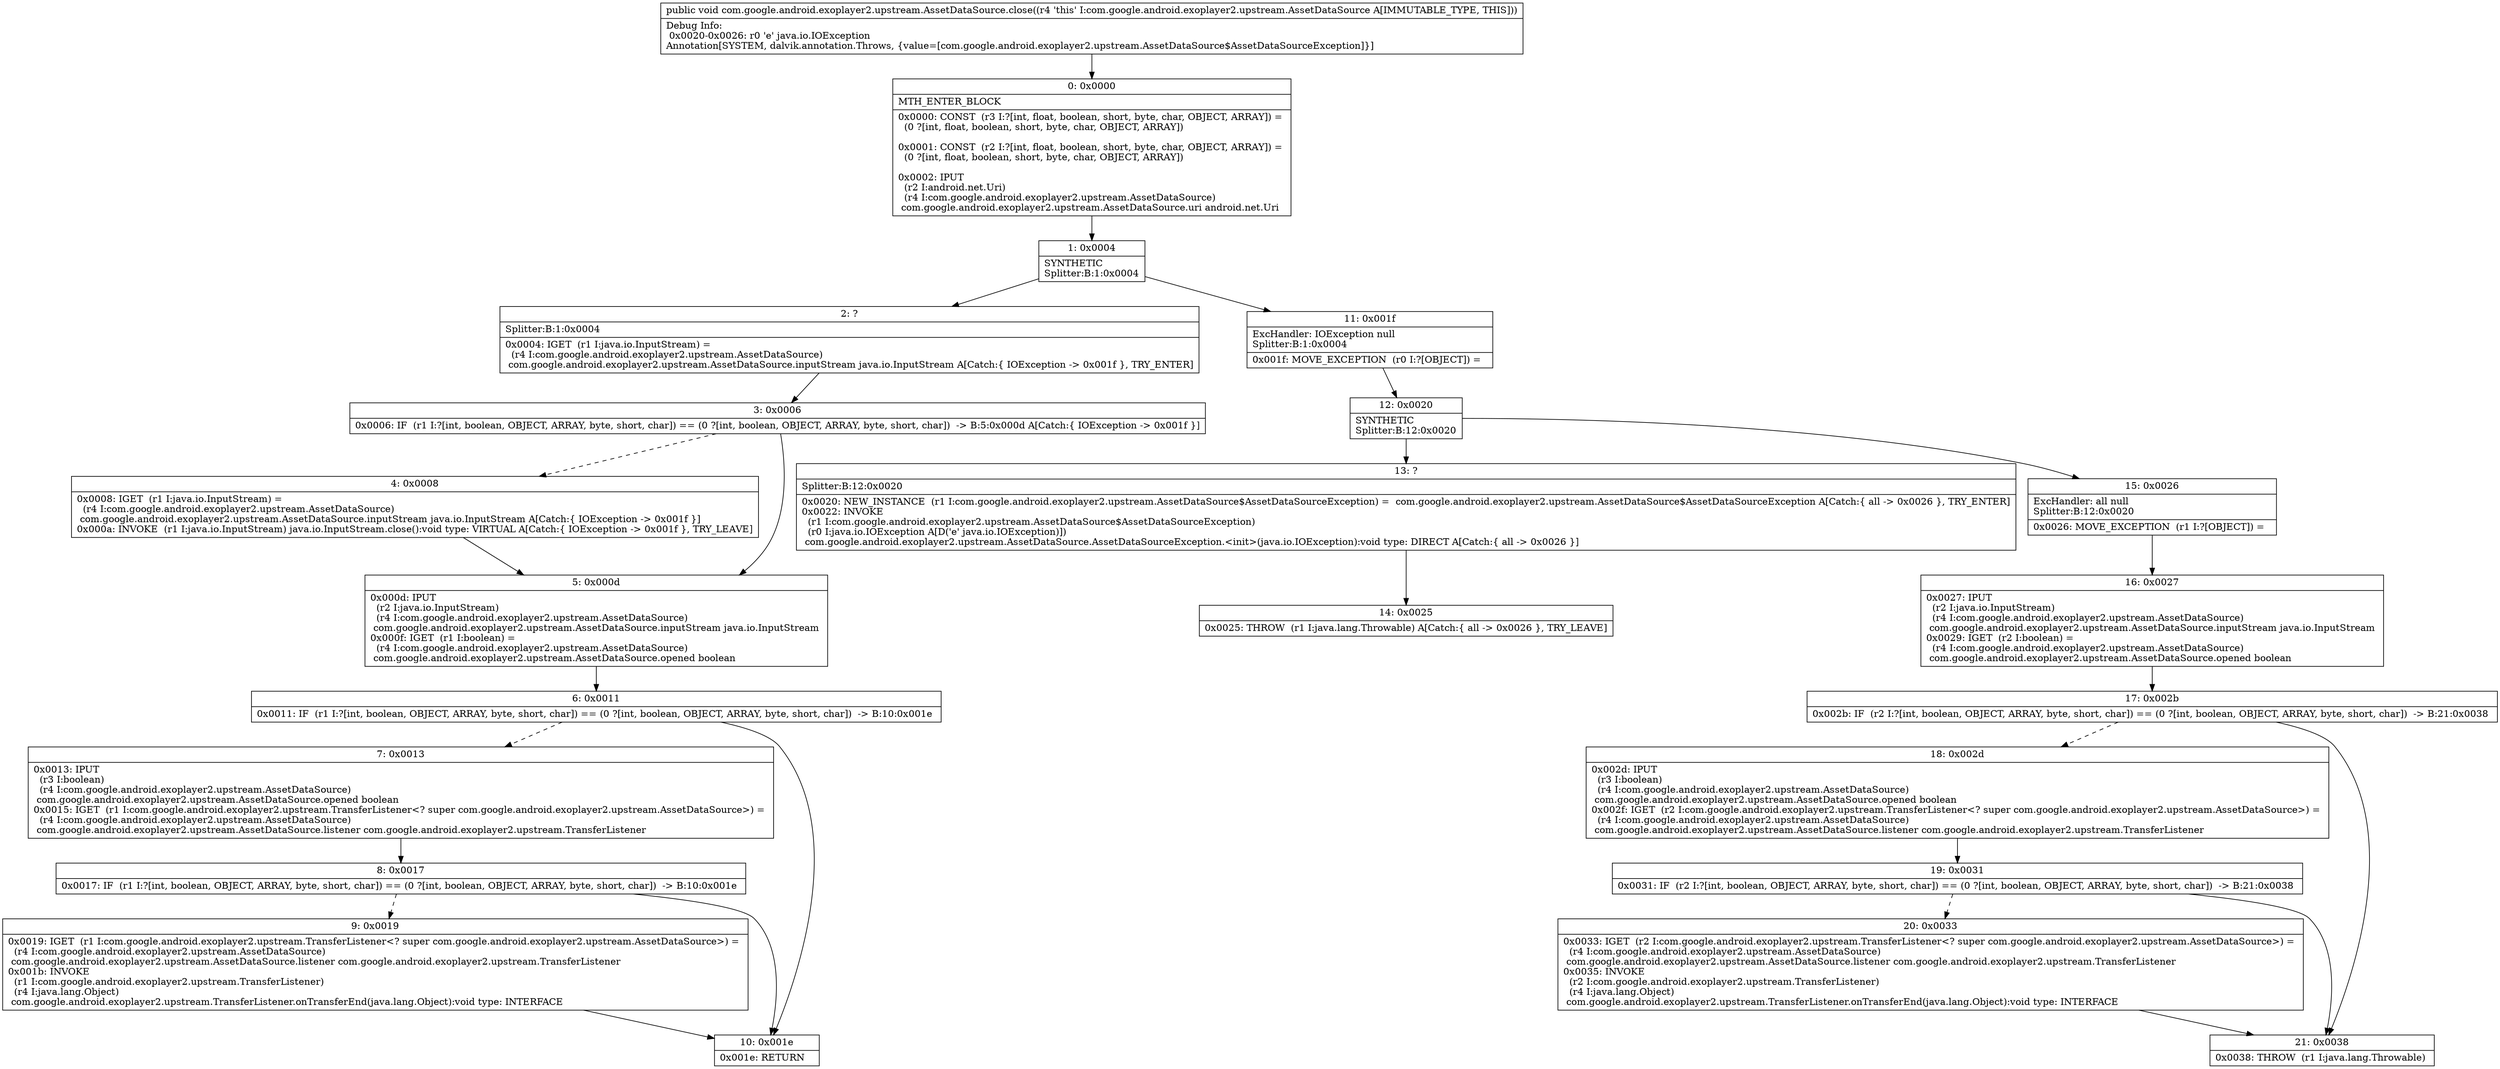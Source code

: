 digraph "CFG forcom.google.android.exoplayer2.upstream.AssetDataSource.close()V" {
Node_0 [shape=record,label="{0\:\ 0x0000|MTH_ENTER_BLOCK\l|0x0000: CONST  (r3 I:?[int, float, boolean, short, byte, char, OBJECT, ARRAY]) = \l  (0 ?[int, float, boolean, short, byte, char, OBJECT, ARRAY])\l \l0x0001: CONST  (r2 I:?[int, float, boolean, short, byte, char, OBJECT, ARRAY]) = \l  (0 ?[int, float, boolean, short, byte, char, OBJECT, ARRAY])\l \l0x0002: IPUT  \l  (r2 I:android.net.Uri)\l  (r4 I:com.google.android.exoplayer2.upstream.AssetDataSource)\l com.google.android.exoplayer2.upstream.AssetDataSource.uri android.net.Uri \l}"];
Node_1 [shape=record,label="{1\:\ 0x0004|SYNTHETIC\lSplitter:B:1:0x0004\l}"];
Node_2 [shape=record,label="{2\:\ ?|Splitter:B:1:0x0004\l|0x0004: IGET  (r1 I:java.io.InputStream) = \l  (r4 I:com.google.android.exoplayer2.upstream.AssetDataSource)\l com.google.android.exoplayer2.upstream.AssetDataSource.inputStream java.io.InputStream A[Catch:\{ IOException \-\> 0x001f \}, TRY_ENTER]\l}"];
Node_3 [shape=record,label="{3\:\ 0x0006|0x0006: IF  (r1 I:?[int, boolean, OBJECT, ARRAY, byte, short, char]) == (0 ?[int, boolean, OBJECT, ARRAY, byte, short, char])  \-\> B:5:0x000d A[Catch:\{ IOException \-\> 0x001f \}]\l}"];
Node_4 [shape=record,label="{4\:\ 0x0008|0x0008: IGET  (r1 I:java.io.InputStream) = \l  (r4 I:com.google.android.exoplayer2.upstream.AssetDataSource)\l com.google.android.exoplayer2.upstream.AssetDataSource.inputStream java.io.InputStream A[Catch:\{ IOException \-\> 0x001f \}]\l0x000a: INVOKE  (r1 I:java.io.InputStream) java.io.InputStream.close():void type: VIRTUAL A[Catch:\{ IOException \-\> 0x001f \}, TRY_LEAVE]\l}"];
Node_5 [shape=record,label="{5\:\ 0x000d|0x000d: IPUT  \l  (r2 I:java.io.InputStream)\l  (r4 I:com.google.android.exoplayer2.upstream.AssetDataSource)\l com.google.android.exoplayer2.upstream.AssetDataSource.inputStream java.io.InputStream \l0x000f: IGET  (r1 I:boolean) = \l  (r4 I:com.google.android.exoplayer2.upstream.AssetDataSource)\l com.google.android.exoplayer2.upstream.AssetDataSource.opened boolean \l}"];
Node_6 [shape=record,label="{6\:\ 0x0011|0x0011: IF  (r1 I:?[int, boolean, OBJECT, ARRAY, byte, short, char]) == (0 ?[int, boolean, OBJECT, ARRAY, byte, short, char])  \-\> B:10:0x001e \l}"];
Node_7 [shape=record,label="{7\:\ 0x0013|0x0013: IPUT  \l  (r3 I:boolean)\l  (r4 I:com.google.android.exoplayer2.upstream.AssetDataSource)\l com.google.android.exoplayer2.upstream.AssetDataSource.opened boolean \l0x0015: IGET  (r1 I:com.google.android.exoplayer2.upstream.TransferListener\<? super com.google.android.exoplayer2.upstream.AssetDataSource\>) = \l  (r4 I:com.google.android.exoplayer2.upstream.AssetDataSource)\l com.google.android.exoplayer2.upstream.AssetDataSource.listener com.google.android.exoplayer2.upstream.TransferListener \l}"];
Node_8 [shape=record,label="{8\:\ 0x0017|0x0017: IF  (r1 I:?[int, boolean, OBJECT, ARRAY, byte, short, char]) == (0 ?[int, boolean, OBJECT, ARRAY, byte, short, char])  \-\> B:10:0x001e \l}"];
Node_9 [shape=record,label="{9\:\ 0x0019|0x0019: IGET  (r1 I:com.google.android.exoplayer2.upstream.TransferListener\<? super com.google.android.exoplayer2.upstream.AssetDataSource\>) = \l  (r4 I:com.google.android.exoplayer2.upstream.AssetDataSource)\l com.google.android.exoplayer2.upstream.AssetDataSource.listener com.google.android.exoplayer2.upstream.TransferListener \l0x001b: INVOKE  \l  (r1 I:com.google.android.exoplayer2.upstream.TransferListener)\l  (r4 I:java.lang.Object)\l com.google.android.exoplayer2.upstream.TransferListener.onTransferEnd(java.lang.Object):void type: INTERFACE \l}"];
Node_10 [shape=record,label="{10\:\ 0x001e|0x001e: RETURN   \l}"];
Node_11 [shape=record,label="{11\:\ 0x001f|ExcHandler: IOException null\lSplitter:B:1:0x0004\l|0x001f: MOVE_EXCEPTION  (r0 I:?[OBJECT]) =  \l}"];
Node_12 [shape=record,label="{12\:\ 0x0020|SYNTHETIC\lSplitter:B:12:0x0020\l}"];
Node_13 [shape=record,label="{13\:\ ?|Splitter:B:12:0x0020\l|0x0020: NEW_INSTANCE  (r1 I:com.google.android.exoplayer2.upstream.AssetDataSource$AssetDataSourceException) =  com.google.android.exoplayer2.upstream.AssetDataSource$AssetDataSourceException A[Catch:\{ all \-\> 0x0026 \}, TRY_ENTER]\l0x0022: INVOKE  \l  (r1 I:com.google.android.exoplayer2.upstream.AssetDataSource$AssetDataSourceException)\l  (r0 I:java.io.IOException A[D('e' java.io.IOException)])\l com.google.android.exoplayer2.upstream.AssetDataSource.AssetDataSourceException.\<init\>(java.io.IOException):void type: DIRECT A[Catch:\{ all \-\> 0x0026 \}]\l}"];
Node_14 [shape=record,label="{14\:\ 0x0025|0x0025: THROW  (r1 I:java.lang.Throwable) A[Catch:\{ all \-\> 0x0026 \}, TRY_LEAVE]\l}"];
Node_15 [shape=record,label="{15\:\ 0x0026|ExcHandler: all null\lSplitter:B:12:0x0020\l|0x0026: MOVE_EXCEPTION  (r1 I:?[OBJECT]) =  \l}"];
Node_16 [shape=record,label="{16\:\ 0x0027|0x0027: IPUT  \l  (r2 I:java.io.InputStream)\l  (r4 I:com.google.android.exoplayer2.upstream.AssetDataSource)\l com.google.android.exoplayer2.upstream.AssetDataSource.inputStream java.io.InputStream \l0x0029: IGET  (r2 I:boolean) = \l  (r4 I:com.google.android.exoplayer2.upstream.AssetDataSource)\l com.google.android.exoplayer2.upstream.AssetDataSource.opened boolean \l}"];
Node_17 [shape=record,label="{17\:\ 0x002b|0x002b: IF  (r2 I:?[int, boolean, OBJECT, ARRAY, byte, short, char]) == (0 ?[int, boolean, OBJECT, ARRAY, byte, short, char])  \-\> B:21:0x0038 \l}"];
Node_18 [shape=record,label="{18\:\ 0x002d|0x002d: IPUT  \l  (r3 I:boolean)\l  (r4 I:com.google.android.exoplayer2.upstream.AssetDataSource)\l com.google.android.exoplayer2.upstream.AssetDataSource.opened boolean \l0x002f: IGET  (r2 I:com.google.android.exoplayer2.upstream.TransferListener\<? super com.google.android.exoplayer2.upstream.AssetDataSource\>) = \l  (r4 I:com.google.android.exoplayer2.upstream.AssetDataSource)\l com.google.android.exoplayer2.upstream.AssetDataSource.listener com.google.android.exoplayer2.upstream.TransferListener \l}"];
Node_19 [shape=record,label="{19\:\ 0x0031|0x0031: IF  (r2 I:?[int, boolean, OBJECT, ARRAY, byte, short, char]) == (0 ?[int, boolean, OBJECT, ARRAY, byte, short, char])  \-\> B:21:0x0038 \l}"];
Node_20 [shape=record,label="{20\:\ 0x0033|0x0033: IGET  (r2 I:com.google.android.exoplayer2.upstream.TransferListener\<? super com.google.android.exoplayer2.upstream.AssetDataSource\>) = \l  (r4 I:com.google.android.exoplayer2.upstream.AssetDataSource)\l com.google.android.exoplayer2.upstream.AssetDataSource.listener com.google.android.exoplayer2.upstream.TransferListener \l0x0035: INVOKE  \l  (r2 I:com.google.android.exoplayer2.upstream.TransferListener)\l  (r4 I:java.lang.Object)\l com.google.android.exoplayer2.upstream.TransferListener.onTransferEnd(java.lang.Object):void type: INTERFACE \l}"];
Node_21 [shape=record,label="{21\:\ 0x0038|0x0038: THROW  (r1 I:java.lang.Throwable) \l}"];
MethodNode[shape=record,label="{public void com.google.android.exoplayer2.upstream.AssetDataSource.close((r4 'this' I:com.google.android.exoplayer2.upstream.AssetDataSource A[IMMUTABLE_TYPE, THIS]))  | Debug Info:\l  0x0020\-0x0026: r0 'e' java.io.IOException\lAnnotation[SYSTEM, dalvik.annotation.Throws, \{value=[com.google.android.exoplayer2.upstream.AssetDataSource$AssetDataSourceException]\}]\l}"];
MethodNode -> Node_0;
Node_0 -> Node_1;
Node_1 -> Node_2;
Node_1 -> Node_11;
Node_2 -> Node_3;
Node_3 -> Node_4[style=dashed];
Node_3 -> Node_5;
Node_4 -> Node_5;
Node_5 -> Node_6;
Node_6 -> Node_7[style=dashed];
Node_6 -> Node_10;
Node_7 -> Node_8;
Node_8 -> Node_9[style=dashed];
Node_8 -> Node_10;
Node_9 -> Node_10;
Node_11 -> Node_12;
Node_12 -> Node_13;
Node_12 -> Node_15;
Node_13 -> Node_14;
Node_15 -> Node_16;
Node_16 -> Node_17;
Node_17 -> Node_18[style=dashed];
Node_17 -> Node_21;
Node_18 -> Node_19;
Node_19 -> Node_20[style=dashed];
Node_19 -> Node_21;
Node_20 -> Node_21;
}

